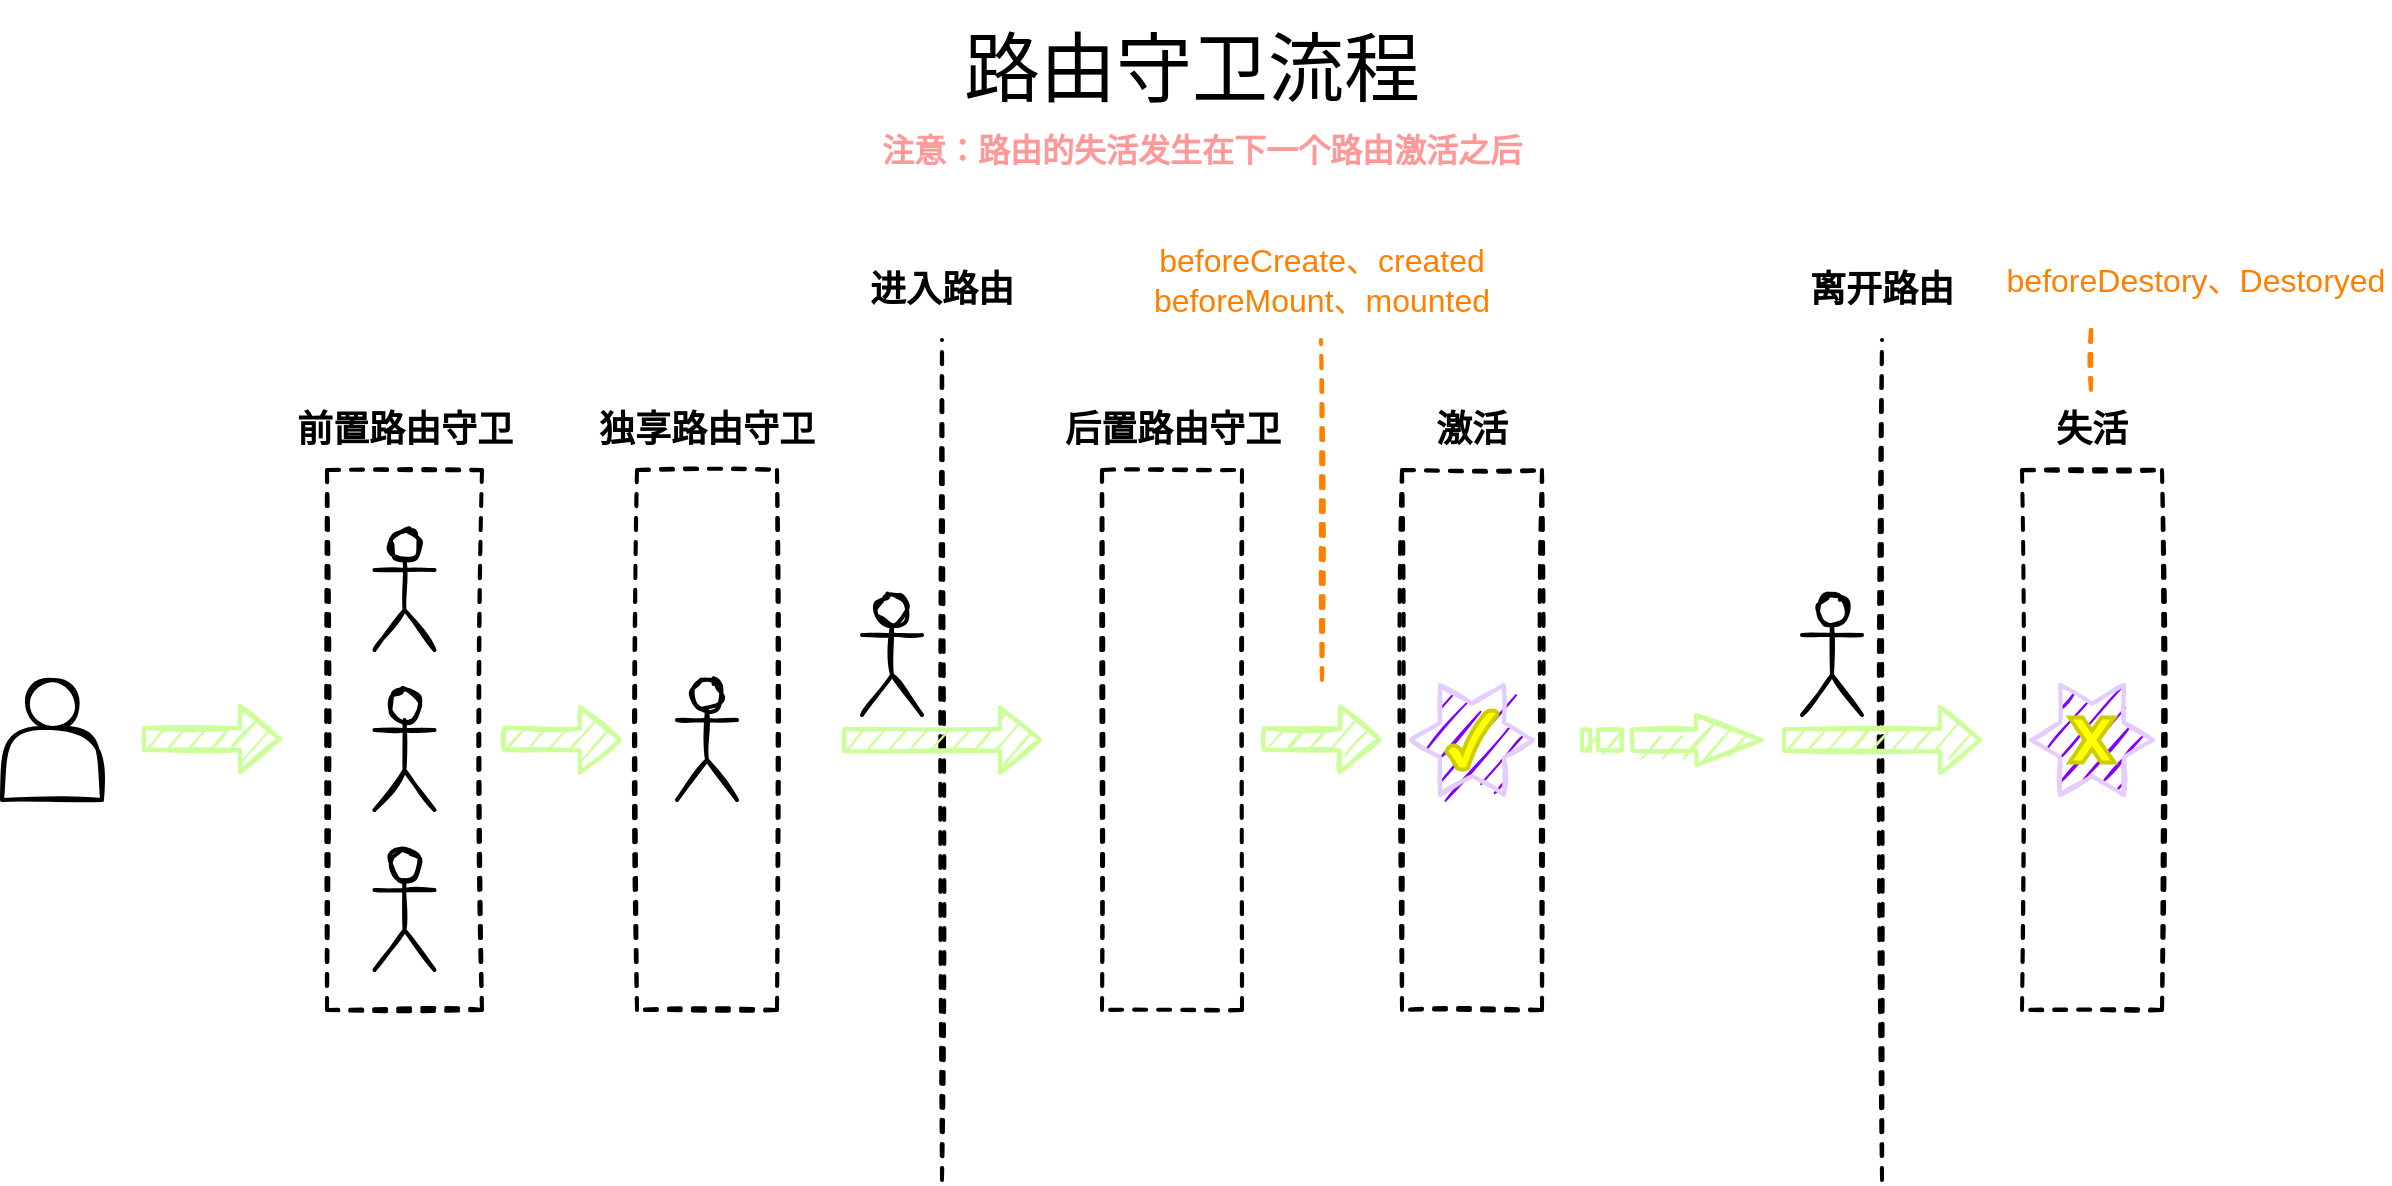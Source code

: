 <mxfile version="18.0.1" type="device"><diagram id="MKumvDtn2AY29mqCcLmE" name="第 1 页"><mxGraphModel dx="1178" dy="1113" grid="1" gridSize="10" guides="1" tooltips="1" connect="1" arrows="1" fold="1" page="0" pageScale="1" pageWidth="1600" pageHeight="900" math="0" shadow="0"><root><mxCell id="0"/><mxCell id="1" parent="0"/><mxCell id="EEQOMwzNmj09u6V5FzeZ-18" value="" style="rounded=0;whiteSpace=wrap;html=1;fillColor=none;dashed=1;sketch=1;strokeWidth=2;" vertex="1" parent="1"><mxGeometry x="417.5" y="225" width="70" height="270" as="geometry"/></mxCell><mxCell id="EEQOMwzNmj09u6V5FzeZ-11" value="" style="rounded=0;whiteSpace=wrap;html=1;fillColor=none;dashed=1;sketch=1;strokeWidth=2;" vertex="1" parent="1"><mxGeometry x="262.5" y="225" width="77.5" height="270" as="geometry"/></mxCell><mxCell id="EEQOMwzNmj09u6V5FzeZ-2" value="" style="shape=actor;whiteSpace=wrap;html=1;strokeWidth=2;sketch=1;fillColor=none;" vertex="1" parent="1"><mxGeometry x="100" y="330" width="50" height="60" as="geometry"/></mxCell><mxCell id="EEQOMwzNmj09u6V5FzeZ-3" value="" style="shape=umlActor;verticalLabelPosition=bottom;verticalAlign=top;html=1;outlineConnect=0;strokeWidth=2;sketch=1;" vertex="1" parent="1"><mxGeometry x="286.25" y="255" width="30" height="60" as="geometry"/></mxCell><mxCell id="EEQOMwzNmj09u6V5FzeZ-8" value="" style="shape=umlActor;verticalLabelPosition=bottom;verticalAlign=top;html=1;outlineConnect=0;sketch=1;strokeWidth=2;" vertex="1" parent="1"><mxGeometry x="286.25" y="335" width="30" height="60" as="geometry"/></mxCell><mxCell id="EEQOMwzNmj09u6V5FzeZ-9" value="" style="shape=umlActor;verticalLabelPosition=bottom;verticalAlign=top;html=1;outlineConnect=0;sketch=1;strokeWidth=2;" vertex="1" parent="1"><mxGeometry x="286.25" y="415" width="30" height="60" as="geometry"/></mxCell><mxCell id="EEQOMwzNmj09u6V5FzeZ-14" value="&lt;b style=&quot;&quot;&gt;&lt;font style=&quot;font-size: 18px;&quot;&gt;前置路由守卫&lt;/font&gt;&lt;/b&gt;" style="text;html=1;strokeColor=none;fillColor=none;align=center;verticalAlign=middle;whiteSpace=wrap;rounded=0;dashed=1;sketch=1;" vertex="1" parent="1"><mxGeometry x="228.75" y="190" width="145" height="30" as="geometry"/></mxCell><mxCell id="EEQOMwzNmj09u6V5FzeZ-16" value="" style="shape=flexArrow;endArrow=classic;html=1;rounded=0;sketch=1;fontSize=22;strokeWidth=2;fillColor=#CCFF99;strokeColor=#CCFF99;" edge="1" parent="1"><mxGeometry width="50" height="50" relative="1" as="geometry"><mxPoint x="170" y="359.5" as="sourcePoint"/><mxPoint x="240" y="359.5" as="targetPoint"/></mxGeometry></mxCell><mxCell id="EEQOMwzNmj09u6V5FzeZ-17" value="" style="shape=umlActor;verticalLabelPosition=bottom;verticalAlign=top;html=1;outlineConnect=0;sketch=1;strokeWidth=2;" vertex="1" parent="1"><mxGeometry x="437.5" y="330" width="30" height="60" as="geometry"/></mxCell><mxCell id="EEQOMwzNmj09u6V5FzeZ-19" value="&lt;b style=&quot;&quot;&gt;&lt;font style=&quot;font-size: 18px;&quot;&gt;独享路由守卫&lt;/font&gt;&lt;/b&gt;" style="text;html=1;strokeColor=none;fillColor=none;align=center;verticalAlign=middle;whiteSpace=wrap;rounded=0;dashed=1;sketch=1;" vertex="1" parent="1"><mxGeometry x="380" y="190" width="145" height="30" as="geometry"/></mxCell><mxCell id="EEQOMwzNmj09u6V5FzeZ-20" value="" style="shape=flexArrow;endArrow=classic;html=1;rounded=0;sketch=1;fontSize=22;strokeWidth=2;fillColor=#CCFF99;strokeColor=#CCFF99;" edge="1" parent="1"><mxGeometry width="50" height="50" relative="1" as="geometry"><mxPoint x="350" y="359.5" as="sourcePoint"/><mxPoint x="410" y="360" as="targetPoint"/></mxGeometry></mxCell><mxCell id="EEQOMwzNmj09u6V5FzeZ-27" value="" style="endArrow=none;html=1;rounded=0;sketch=1;fontSize=20;strokeWidth=2;dashed=1;" edge="1" parent="1"><mxGeometry width="50" height="50" relative="1" as="geometry"><mxPoint x="570" y="580" as="sourcePoint"/><mxPoint x="570" y="160" as="targetPoint"/></mxGeometry></mxCell><mxCell id="EEQOMwzNmj09u6V5FzeZ-28" value="" style="shape=flexArrow;endArrow=classic;html=1;rounded=0;sketch=1;fontSize=22;strokeWidth=2;fillColor=#CCFF99;strokeColor=#CCFF99;" edge="1" parent="1"><mxGeometry width="50" height="50" relative="1" as="geometry"><mxPoint x="520" y="360" as="sourcePoint"/><mxPoint x="620" y="360" as="targetPoint"/></mxGeometry></mxCell><mxCell id="EEQOMwzNmj09u6V5FzeZ-29" value="&lt;span style=&quot;font-size: 18px;&quot;&gt;&lt;b&gt;进入路由&lt;/b&gt;&lt;/span&gt;" style="text;html=1;strokeColor=none;fillColor=none;align=center;verticalAlign=middle;whiteSpace=wrap;rounded=0;dashed=1;sketch=1;" vertex="1" parent="1"><mxGeometry x="525" y="120" width="90" height="30" as="geometry"/></mxCell><mxCell id="EEQOMwzNmj09u6V5FzeZ-31" value="" style="rounded=0;whiteSpace=wrap;html=1;fillColor=none;dashed=1;sketch=1;strokeWidth=2;" vertex="1" parent="1"><mxGeometry x="650" y="225" width="70" height="270" as="geometry"/></mxCell><mxCell id="EEQOMwzNmj09u6V5FzeZ-32" value="&lt;b style=&quot;&quot;&gt;&lt;font style=&quot;font-size: 18px;&quot;&gt;后置路由守卫&lt;/font&gt;&lt;/b&gt;" style="text;html=1;strokeColor=none;fillColor=none;align=center;verticalAlign=middle;whiteSpace=wrap;rounded=0;dashed=1;sketch=1;" vertex="1" parent="1"><mxGeometry x="612.5" y="190" width="145" height="30" as="geometry"/></mxCell><mxCell id="EEQOMwzNmj09u6V5FzeZ-34" value="" style="rounded=0;whiteSpace=wrap;html=1;fillColor=none;dashed=1;sketch=1;strokeWidth=2;" vertex="1" parent="1"><mxGeometry x="800" y="225" width="70" height="270" as="geometry"/></mxCell><mxCell id="EEQOMwzNmj09u6V5FzeZ-35" value="&lt;b style=&quot;&quot;&gt;&lt;font style=&quot;font-size: 18px;&quot;&gt;激活&lt;/font&gt;&lt;/b&gt;" style="text;html=1;strokeColor=none;fillColor=none;align=center;verticalAlign=middle;whiteSpace=wrap;rounded=0;dashed=1;sketch=1;" vertex="1" parent="1"><mxGeometry x="806.25" y="190" width="57.5" height="30" as="geometry"/></mxCell><mxCell id="EEQOMwzNmj09u6V5FzeZ-37" value="" style="shape=flexArrow;endArrow=classic;html=1;rounded=0;sketch=1;fontSize=22;strokeWidth=2;strokeColor=#CCFF99;fillColor=#CCFF99;" edge="1" parent="1"><mxGeometry width="50" height="50" relative="1" as="geometry"><mxPoint x="730" y="359.5" as="sourcePoint"/><mxPoint x="790" y="360" as="targetPoint"/></mxGeometry></mxCell><mxCell id="EEQOMwzNmj09u6V5FzeZ-41" value="" style="html=1;shadow=0;dashed=0;align=center;verticalAlign=middle;shape=mxgraph.arrows2.stripedArrow;dy=0.58;dx=32.92;notch=25;sketch=1;fontSize=18;strokeWidth=2;fillColor=#CCFF99;strokeColor=#CCFF99;" vertex="1" parent="1"><mxGeometry x="890" y="347.5" width="90" height="25" as="geometry"/></mxCell><mxCell id="EEQOMwzNmj09u6V5FzeZ-42" value="" style="endArrow=none;html=1;rounded=0;sketch=1;fontSize=20;strokeWidth=2;dashed=1;" edge="1" parent="1"><mxGeometry width="50" height="50" relative="1" as="geometry"><mxPoint x="1040" y="580" as="sourcePoint"/><mxPoint x="1040" y="160" as="targetPoint"/></mxGeometry></mxCell><mxCell id="EEQOMwzNmj09u6V5FzeZ-43" value="" style="shape=flexArrow;endArrow=classic;html=1;rounded=0;sketch=1;fontSize=22;strokeWidth=2;fillColor=#CCFF99;strokeColor=#CCFF99;" edge="1" parent="1"><mxGeometry width="50" height="50" relative="1" as="geometry"><mxPoint x="990" y="360" as="sourcePoint"/><mxPoint x="1090" y="360" as="targetPoint"/></mxGeometry></mxCell><mxCell id="EEQOMwzNmj09u6V5FzeZ-44" value="&lt;span style=&quot;font-size: 18px;&quot;&gt;&lt;b&gt;离开路由&lt;/b&gt;&lt;/span&gt;" style="text;html=1;strokeColor=none;fillColor=none;align=center;verticalAlign=middle;whiteSpace=wrap;rounded=0;dashed=1;sketch=1;" vertex="1" parent="1"><mxGeometry x="995" y="120" width="90" height="30" as="geometry"/></mxCell><mxCell id="EEQOMwzNmj09u6V5FzeZ-46" value="" style="group;fillColor=none;gradientColor=none;" vertex="1" connectable="0" parent="1"><mxGeometry x="804.44" y="332.5" width="61.11" height="55" as="geometry"/></mxCell><mxCell id="EEQOMwzNmj09u6V5FzeZ-33" value="" style="verticalLabelPosition=bottom;verticalAlign=top;html=1;shape=mxgraph.basic.6_point_star;sketch=1;fontSize=18;strokeWidth=2;fillColor=#7F00FF;strokeColor=#E5CCFF;" vertex="1" parent="EEQOMwzNmj09u6V5FzeZ-46"><mxGeometry width="61.11" height="55" as="geometry"/></mxCell><mxCell id="EEQOMwzNmj09u6V5FzeZ-45" value="" style="verticalLabelPosition=bottom;verticalAlign=top;html=1;shape=mxgraph.basic.tick;sketch=0;fontSize=18;strokeWidth=2;fillColor=#FFFF00;strokeColor=#CCCC00;" vertex="1" parent="EEQOMwzNmj09u6V5FzeZ-46"><mxGeometry x="17.81" y="12.5" width="25.5" height="30" as="geometry"/></mxCell><mxCell id="EEQOMwzNmj09u6V5FzeZ-50" value="" style="rounded=0;whiteSpace=wrap;html=1;fillColor=none;dashed=1;sketch=1;strokeWidth=2;" vertex="1" parent="1"><mxGeometry x="1110" y="225" width="70" height="270" as="geometry"/></mxCell><mxCell id="EEQOMwzNmj09u6V5FzeZ-51" value="&lt;b style=&quot;&quot;&gt;&lt;font style=&quot;font-size: 18px;&quot;&gt;失活&lt;/font&gt;&lt;/b&gt;" style="text;html=1;strokeColor=none;fillColor=none;align=center;verticalAlign=middle;whiteSpace=wrap;rounded=0;dashed=1;sketch=1;" vertex="1" parent="1"><mxGeometry x="1116.25" y="190" width="57.5" height="30" as="geometry"/></mxCell><mxCell id="EEQOMwzNmj09u6V5FzeZ-52" value="" style="group" vertex="1" connectable="0" parent="1"><mxGeometry x="1114.44" y="332.5" width="61.11" height="55" as="geometry"/></mxCell><mxCell id="EEQOMwzNmj09u6V5FzeZ-53" value="" style="verticalLabelPosition=bottom;verticalAlign=top;html=1;shape=mxgraph.basic.6_point_star;sketch=1;fontSize=18;strokeWidth=2;fillColor=#7F00FF;strokeColor=#E5CCFF;" vertex="1" parent="EEQOMwzNmj09u6V5FzeZ-52"><mxGeometry width="61.11" height="55" as="geometry"/></mxCell><mxCell id="EEQOMwzNmj09u6V5FzeZ-55" value="" style="verticalLabelPosition=bottom;verticalAlign=top;html=1;shape=mxgraph.basic.x;sketch=0;fontSize=18;strokeWidth=2;fillColor=#FFFF00;strokeColor=#CCCC00;" vertex="1" parent="EEQOMwzNmj09u6V5FzeZ-52"><mxGeometry x="19.31" y="16.25" width="22.5" height="22.5" as="geometry"/></mxCell><mxCell id="EEQOMwzNmj09u6V5FzeZ-56" value="&lt;span style=&quot;font-size: 38px;&quot;&gt;路由守卫流程&lt;/span&gt;" style="text;html=1;strokeColor=none;fillColor=none;align=center;verticalAlign=middle;whiteSpace=wrap;rounded=0;sketch=0;fontSize=18;" vertex="1" parent="1"><mxGeometry x="540" y="-10" width="310" height="70" as="geometry"/></mxCell><mxCell id="EEQOMwzNmj09u6V5FzeZ-60" value="&lt;b&gt;注意：路由的失活发生在下一个路由激活之后&lt;/b&gt;" style="text;html=1;strokeColor=none;fillColor=none;align=center;verticalAlign=middle;whiteSpace=wrap;rounded=0;sketch=0;fontSize=16;fontColor=#FF9999;" vertex="1" parent="1"><mxGeometry x="530" y="50" width="340" height="30" as="geometry"/></mxCell><mxCell id="EEQOMwzNmj09u6V5FzeZ-62" value="" style="shape=umlActor;verticalLabelPosition=bottom;verticalAlign=top;html=1;outlineConnect=0;sketch=1;strokeWidth=2;" vertex="1" parent="1"><mxGeometry x="530" y="287.5" width="30" height="60" as="geometry"/></mxCell><mxCell id="EEQOMwzNmj09u6V5FzeZ-63" value="" style="shape=umlActor;verticalLabelPosition=bottom;verticalAlign=top;html=1;outlineConnect=0;sketch=1;strokeWidth=2;" vertex="1" parent="1"><mxGeometry x="1000" y="287.5" width="30" height="60" as="geometry"/></mxCell><mxCell id="EEQOMwzNmj09u6V5FzeZ-64" value="" style="endArrow=none;html=1;rounded=0;sketch=1;fontSize=20;strokeWidth=2;dashed=1;strokeColor=#FF8000;" edge="1" parent="1"><mxGeometry width="50" height="50" relative="1" as="geometry"><mxPoint x="760" y="330" as="sourcePoint"/><mxPoint x="759.5" y="160" as="targetPoint"/></mxGeometry></mxCell><mxCell id="EEQOMwzNmj09u6V5FzeZ-65" value="" style="endArrow=none;html=1;rounded=0;sketch=1;fontSize=20;strokeWidth=2;dashed=1;strokeColor=#FF8000;" edge="1" parent="1"><mxGeometry width="50" height="50" relative="1" as="geometry"><mxPoint x="1144.5" y="185" as="sourcePoint"/><mxPoint x="1144.88" y="150" as="targetPoint"/></mxGeometry></mxCell><mxCell id="EEQOMwzNmj09u6V5FzeZ-66" value="beforeCreate、created&lt;br&gt;beforeMount、mounted" style="text;html=1;strokeColor=none;fillColor=none;align=center;verticalAlign=middle;whiteSpace=wrap;rounded=0;sketch=0;fontSize=16;fontColor=#FF8000;" vertex="1" parent="1"><mxGeometry x="670" y="110" width="180" height="40" as="geometry"/></mxCell><mxCell id="EEQOMwzNmj09u6V5FzeZ-67" value="beforeDestory、Destoryed" style="text;html=1;strokeColor=none;fillColor=none;align=center;verticalAlign=middle;whiteSpace=wrap;rounded=0;sketch=0;fontSize=16;fontColor=#FF8000;" vertex="1" parent="1"><mxGeometry x="1100" y="110" width="193.75" height="40" as="geometry"/></mxCell></root></mxGraphModel></diagram></mxfile>